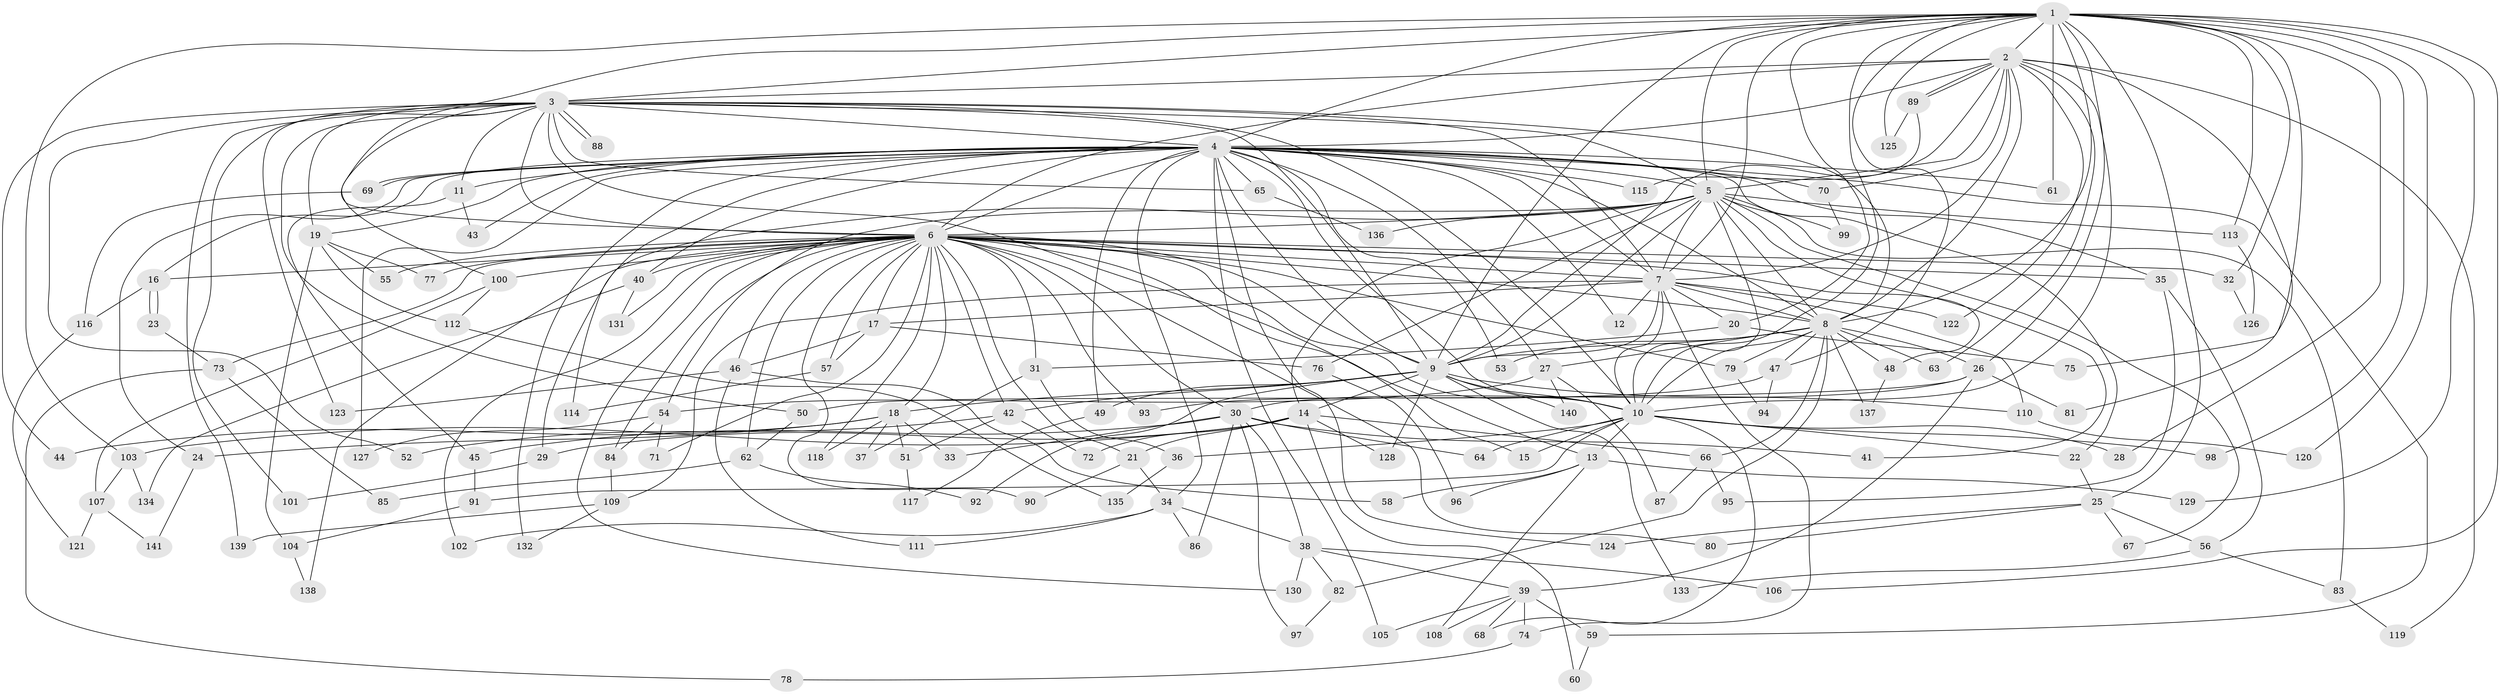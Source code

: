 // coarse degree distribution, {24: 0.017857142857142856, 2: 0.4642857142857143, 1: 0.08928571428571429, 3: 0.08928571428571429, 4: 0.14285714285714285, 14: 0.03571428571428571, 5: 0.07142857142857142, 8: 0.017857142857142856, 28: 0.017857142857142856, 13: 0.017857142857142856, 7: 0.017857142857142856, 6: 0.017857142857142856}
// Generated by graph-tools (version 1.1) at 2025/47/03/04/25 21:47:09]
// undirected, 141 vertices, 307 edges
graph export_dot {
graph [start="1"]
  node [color=gray90,style=filled];
  1;
  2;
  3;
  4;
  5;
  6;
  7;
  8;
  9;
  10;
  11;
  12;
  13;
  14;
  15;
  16;
  17;
  18;
  19;
  20;
  21;
  22;
  23;
  24;
  25;
  26;
  27;
  28;
  29;
  30;
  31;
  32;
  33;
  34;
  35;
  36;
  37;
  38;
  39;
  40;
  41;
  42;
  43;
  44;
  45;
  46;
  47;
  48;
  49;
  50;
  51;
  52;
  53;
  54;
  55;
  56;
  57;
  58;
  59;
  60;
  61;
  62;
  63;
  64;
  65;
  66;
  67;
  68;
  69;
  70;
  71;
  72;
  73;
  74;
  75;
  76;
  77;
  78;
  79;
  80;
  81;
  82;
  83;
  84;
  85;
  86;
  87;
  88;
  89;
  90;
  91;
  92;
  93;
  94;
  95;
  96;
  97;
  98;
  99;
  100;
  101;
  102;
  103;
  104;
  105;
  106;
  107;
  108;
  109;
  110;
  111;
  112;
  113;
  114;
  115;
  116;
  117;
  118;
  119;
  120;
  121;
  122;
  123;
  124;
  125;
  126;
  127;
  128;
  129;
  130;
  131;
  132;
  133;
  134;
  135;
  136;
  137;
  138;
  139;
  140;
  141;
  1 -- 2;
  1 -- 3;
  1 -- 4;
  1 -- 5;
  1 -- 6;
  1 -- 7;
  1 -- 8;
  1 -- 9;
  1 -- 10;
  1 -- 20;
  1 -- 25;
  1 -- 26;
  1 -- 28;
  1 -- 32;
  1 -- 47;
  1 -- 61;
  1 -- 75;
  1 -- 98;
  1 -- 103;
  1 -- 106;
  1 -- 113;
  1 -- 120;
  1 -- 125;
  1 -- 129;
  2 -- 3;
  2 -- 4;
  2 -- 5;
  2 -- 6;
  2 -- 7;
  2 -- 8;
  2 -- 9;
  2 -- 10;
  2 -- 63;
  2 -- 70;
  2 -- 81;
  2 -- 89;
  2 -- 89;
  2 -- 119;
  2 -- 122;
  3 -- 4;
  3 -- 5;
  3 -- 6;
  3 -- 7;
  3 -- 8;
  3 -- 9;
  3 -- 10;
  3 -- 11;
  3 -- 15;
  3 -- 19;
  3 -- 44;
  3 -- 50;
  3 -- 52;
  3 -- 65;
  3 -- 88;
  3 -- 88;
  3 -- 100;
  3 -- 101;
  3 -- 123;
  3 -- 139;
  4 -- 5;
  4 -- 6;
  4 -- 7;
  4 -- 8;
  4 -- 9;
  4 -- 10;
  4 -- 11;
  4 -- 12;
  4 -- 16;
  4 -- 19;
  4 -- 22;
  4 -- 24;
  4 -- 27;
  4 -- 34;
  4 -- 35;
  4 -- 40;
  4 -- 43;
  4 -- 49;
  4 -- 53;
  4 -- 59;
  4 -- 61;
  4 -- 65;
  4 -- 69;
  4 -- 69;
  4 -- 70;
  4 -- 105;
  4 -- 114;
  4 -- 115;
  4 -- 124;
  4 -- 127;
  4 -- 132;
  5 -- 6;
  5 -- 7;
  5 -- 8;
  5 -- 9;
  5 -- 10;
  5 -- 14;
  5 -- 29;
  5 -- 41;
  5 -- 54;
  5 -- 67;
  5 -- 76;
  5 -- 83;
  5 -- 99;
  5 -- 113;
  5 -- 136;
  6 -- 7;
  6 -- 8;
  6 -- 9;
  6 -- 10;
  6 -- 13;
  6 -- 16;
  6 -- 17;
  6 -- 18;
  6 -- 21;
  6 -- 30;
  6 -- 31;
  6 -- 32;
  6 -- 35;
  6 -- 40;
  6 -- 42;
  6 -- 46;
  6 -- 48;
  6 -- 55;
  6 -- 57;
  6 -- 62;
  6 -- 71;
  6 -- 73;
  6 -- 77;
  6 -- 79;
  6 -- 80;
  6 -- 84;
  6 -- 90;
  6 -- 93;
  6 -- 100;
  6 -- 102;
  6 -- 118;
  6 -- 130;
  6 -- 131;
  6 -- 138;
  7 -- 8;
  7 -- 9;
  7 -- 10;
  7 -- 12;
  7 -- 17;
  7 -- 20;
  7 -- 74;
  7 -- 109;
  7 -- 110;
  7 -- 122;
  8 -- 9;
  8 -- 10;
  8 -- 26;
  8 -- 27;
  8 -- 47;
  8 -- 48;
  8 -- 53;
  8 -- 63;
  8 -- 66;
  8 -- 79;
  8 -- 82;
  8 -- 137;
  9 -- 10;
  9 -- 14;
  9 -- 18;
  9 -- 42;
  9 -- 49;
  9 -- 92;
  9 -- 110;
  9 -- 128;
  9 -- 133;
  9 -- 140;
  10 -- 13;
  10 -- 15;
  10 -- 22;
  10 -- 28;
  10 -- 36;
  10 -- 64;
  10 -- 68;
  10 -- 91;
  10 -- 98;
  11 -- 43;
  11 -- 45;
  13 -- 58;
  13 -- 96;
  13 -- 108;
  13 -- 129;
  14 -- 21;
  14 -- 29;
  14 -- 60;
  14 -- 66;
  14 -- 72;
  14 -- 103;
  14 -- 128;
  16 -- 23;
  16 -- 23;
  16 -- 116;
  17 -- 46;
  17 -- 57;
  17 -- 76;
  18 -- 24;
  18 -- 33;
  18 -- 37;
  18 -- 44;
  18 -- 51;
  18 -- 118;
  19 -- 55;
  19 -- 77;
  19 -- 104;
  19 -- 112;
  20 -- 31;
  20 -- 75;
  21 -- 34;
  21 -- 90;
  22 -- 25;
  23 -- 73;
  24 -- 141;
  25 -- 56;
  25 -- 67;
  25 -- 80;
  25 -- 124;
  26 -- 30;
  26 -- 39;
  26 -- 50;
  26 -- 81;
  27 -- 54;
  27 -- 87;
  27 -- 140;
  29 -- 101;
  30 -- 33;
  30 -- 38;
  30 -- 41;
  30 -- 45;
  30 -- 64;
  30 -- 86;
  30 -- 97;
  31 -- 36;
  31 -- 37;
  32 -- 126;
  34 -- 38;
  34 -- 86;
  34 -- 102;
  34 -- 111;
  35 -- 56;
  35 -- 95;
  36 -- 135;
  38 -- 39;
  38 -- 82;
  38 -- 106;
  38 -- 130;
  39 -- 59;
  39 -- 68;
  39 -- 74;
  39 -- 105;
  39 -- 108;
  40 -- 131;
  40 -- 134;
  42 -- 51;
  42 -- 52;
  42 -- 72;
  45 -- 91;
  46 -- 58;
  46 -- 111;
  46 -- 123;
  47 -- 93;
  47 -- 94;
  48 -- 137;
  49 -- 117;
  50 -- 62;
  51 -- 117;
  54 -- 71;
  54 -- 84;
  54 -- 127;
  56 -- 83;
  56 -- 133;
  57 -- 114;
  59 -- 60;
  62 -- 85;
  62 -- 92;
  65 -- 136;
  66 -- 87;
  66 -- 95;
  69 -- 116;
  70 -- 99;
  73 -- 78;
  73 -- 85;
  74 -- 78;
  76 -- 96;
  79 -- 94;
  82 -- 97;
  83 -- 119;
  84 -- 109;
  89 -- 115;
  89 -- 125;
  91 -- 104;
  100 -- 107;
  100 -- 112;
  103 -- 107;
  103 -- 134;
  104 -- 138;
  107 -- 121;
  107 -- 141;
  109 -- 132;
  109 -- 139;
  110 -- 120;
  112 -- 135;
  113 -- 126;
  116 -- 121;
}
